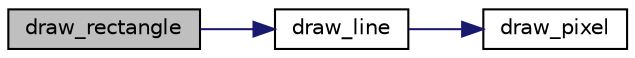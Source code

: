 digraph "draw_rectangle"
{
 // LATEX_PDF_SIZE
  edge [fontname="Helvetica",fontsize="10",labelfontname="Helvetica",labelfontsize="10"];
  node [fontname="Helvetica",fontsize="10",shape=record];
  rankdir="LR";
  Node1 [label="draw_rectangle",height=0.2,width=0.4,color="black", fillcolor="grey75", style="filled", fontcolor="black",tooltip="Draws a rectangle in the specified coordinates with the specified width, height and color."];
  Node1 -> Node2 [color="midnightblue",fontsize="10",style="solid",fontname="Helvetica"];
  Node2 [label="draw_line",height=0.2,width=0.4,color="black", fillcolor="white", style="filled",URL="$video_8c.html#ac09489dd9ea607a80cbc34da200bd0c8",tooltip="Draws a line in the specified coordinates with the specified length and color."];
  Node2 -> Node3 [color="midnightblue",fontsize="10",style="solid",fontname="Helvetica"];
  Node3 [label="draw_pixel",height=0.2,width=0.4,color="black", fillcolor="white", style="filled",URL="$video_8c.html#aa75d96618132cccec2c977ae043d31fe",tooltip="Draws a pixel in the specified coordinates with the specified color."];
}
